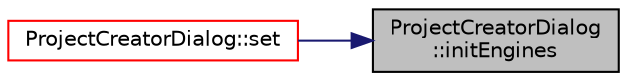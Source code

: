digraph "ProjectCreatorDialog::initEngines"
{
 // LATEX_PDF_SIZE
  edge [fontname="Helvetica",fontsize="10",labelfontname="Helvetica",labelfontsize="10"];
  node [fontname="Helvetica",fontsize="10",shape=record];
  rankdir="RL";
  Node1 [label="ProjectCreatorDialog\l::initEngines",height=0.2,width=0.4,color="black", fillcolor="grey75", style="filled", fontcolor="black",tooltip=" "];
  Node1 -> Node2 [dir="back",color="midnightblue",fontsize="10",style="solid",fontname="Helvetica"];
  Node2 [label="ProjectCreatorDialog::set",height=0.2,width=0.4,color="red", fillcolor="white", style="filled",URL="$class_project_creator_dialog.html#a70970b5f92426c77c5364f7e3cad2f50",tooltip=" "];
}
